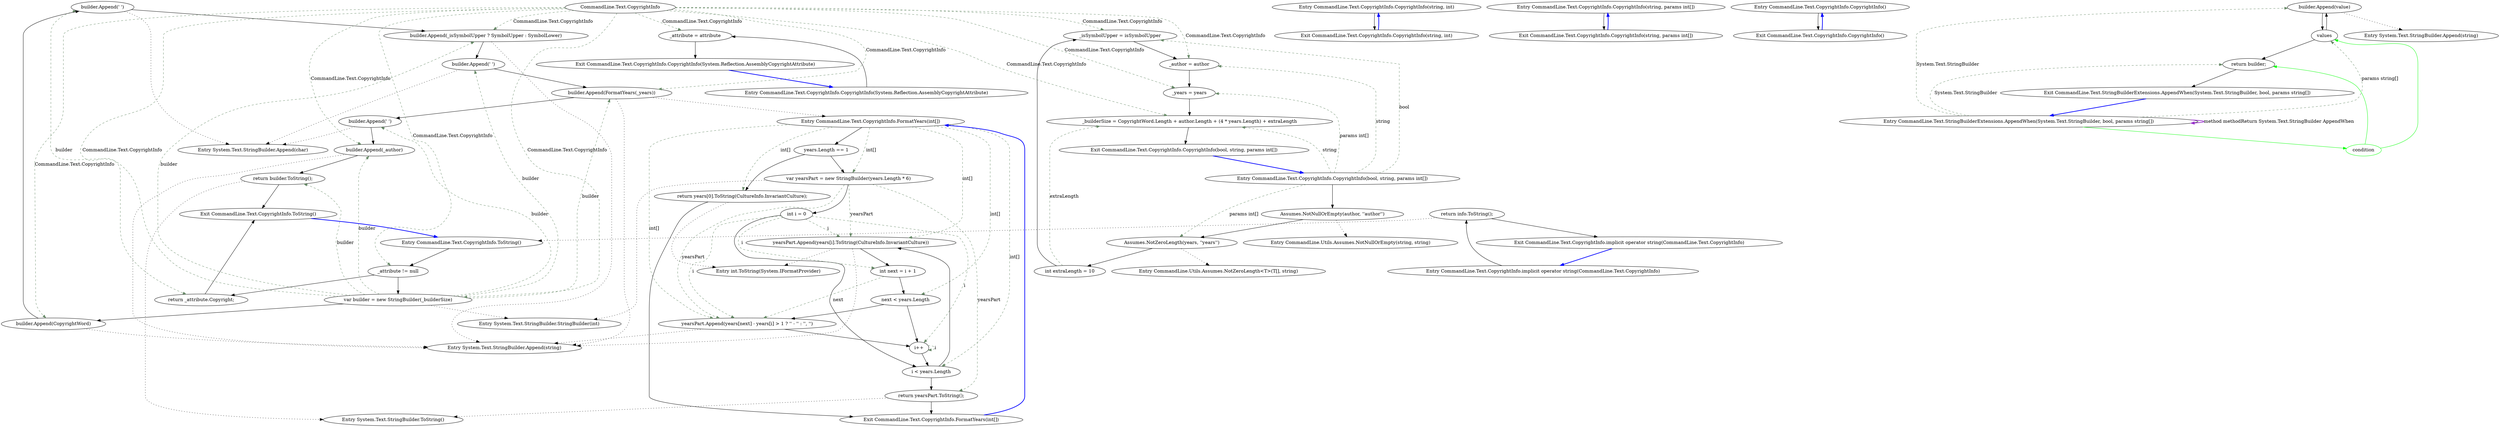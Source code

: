 digraph  {
m2_35 [label="Entry System.Text.StringBuilder.Append(char)", span="0-0", cluster="System.Text.StringBuilder.Append(char)", file="OptionSpecification.cs"];
m2_34 [label="Entry System.Text.StringBuilder.Append(string)", span="0-0", cluster="System.Text.StringBuilder.Append(string)", file="OptionSpecification.cs"];
m2_19 [label="Entry CommandLine.Utils.Assumes.NotZeroLength<T>(T[], string)", span="70-70", cluster="CommandLine.Utils.Assumes.NotZeroLength<T>(T[], string)", file="OptionSpecification.cs"];
m2_33 [label="Entry System.Text.StringBuilder.StringBuilder(int)", span="0-0", cluster="System.Text.StringBuilder.StringBuilder(int)", file="OptionSpecification.cs"];
m2_5 [label="Entry CommandLine.Text.CopyrightInfo.CopyrightInfo(string, int)", span="70-70", cluster="CommandLine.Text.CopyrightInfo.CopyrightInfo(string, int)", file="OptionSpecification.cs"];
m2_6 [label="Exit CommandLine.Text.CopyrightInfo.CopyrightInfo(string, int)", span="70-70", cluster="CommandLine.Text.CopyrightInfo.CopyrightInfo(string, int)", file="OptionSpecification.cs"];
m2_9 [label="Entry CommandLine.Text.CopyrightInfo.CopyrightInfo(bool, string, params int[])", span="97-97", cluster="CommandLine.Text.CopyrightInfo.CopyrightInfo(bool, string, params int[])", file="OptionSpecification.cs"];
m2_10 [label="Assumes.NotNullOrEmpty(author, ''author'')", span="99-99", cluster="CommandLine.Text.CopyrightInfo.CopyrightInfo(bool, string, params int[])", file="OptionSpecification.cs"];
m2_11 [label="Assumes.NotZeroLength(years, ''years'')", span="100-100", cluster="CommandLine.Text.CopyrightInfo.CopyrightInfo(bool, string, params int[])", file="OptionSpecification.cs"];
m2_13 [label="_isSymbolUpper = isSymbolUpper", span="103-103", cluster="CommandLine.Text.CopyrightInfo.CopyrightInfo(bool, string, params int[])", file="OptionSpecification.cs"];
m2_14 [label="_author = author", span="104-104", cluster="CommandLine.Text.CopyrightInfo.CopyrightInfo(bool, string, params int[])", file="OptionSpecification.cs"];
m2_15 [label="_years = years", span="105-105", cluster="CommandLine.Text.CopyrightInfo.CopyrightInfo(bool, string, params int[])", file="OptionSpecification.cs"];
m2_16 [label="_builderSize = CopyrightWord.Length + author.Length + (4 * years.Length) + extraLength", span="106-106", cluster="CommandLine.Text.CopyrightInfo.CopyrightInfo(bool, string, params int[])", file="OptionSpecification.cs"];
m2_12 [label="int extraLength = 10", span="102-102", cluster="CommandLine.Text.CopyrightInfo.CopyrightInfo(bool, string, params int[])", file="OptionSpecification.cs"];
m2_17 [label="Exit CommandLine.Text.CopyrightInfo.CopyrightInfo(bool, string, params int[])", span="97-97", cluster="CommandLine.Text.CopyrightInfo.CopyrightInfo(bool, string, params int[])", file="OptionSpecification.cs"];
m2_18 [label="Entry CommandLine.Utils.Assumes.NotNullOrEmpty(string, string)", span="54-54", cluster="CommandLine.Utils.Assumes.NotNullOrEmpty(string, string)", file="OptionSpecification.cs"];
m2_53 [label="Entry int.ToString(System.IFormatProvider)", span="0-0", cluster="int.ToString(System.IFormatProvider)", file="OptionSpecification.cs"];
m2_38 [label="Entry CommandLine.Text.CopyrightInfo.implicit operator string(CommandLine.Text.CopyrightInfo)", span="136-136", cluster="CommandLine.Text.CopyrightInfo.implicit operator string(CommandLine.Text.CopyrightInfo)", file="OptionSpecification.cs"];
m2_39 [label="return info.ToString();", span="138-138", cluster="CommandLine.Text.CopyrightInfo.implicit operator string(CommandLine.Text.CopyrightInfo)", file="OptionSpecification.cs"];
m2_40 [label="Exit CommandLine.Text.CopyrightInfo.implicit operator string(CommandLine.Text.CopyrightInfo)", span="136-136", cluster="CommandLine.Text.CopyrightInfo.implicit operator string(CommandLine.Text.CopyrightInfo)", file="OptionSpecification.cs"];
m2_20 [label="Entry CommandLine.Text.CopyrightInfo.ToString()", span="113-113", cluster="CommandLine.Text.CopyrightInfo.ToString()", file="OptionSpecification.cs"];
m2_21 [label="_attribute != null", span="115-115", cluster="CommandLine.Text.CopyrightInfo.ToString()", file="OptionSpecification.cs"];
m2_22 [label="return _attribute.Copyright;", span="117-117", cluster="CommandLine.Text.CopyrightInfo.ToString()", file="OptionSpecification.cs"];
m2_23 [label="var builder = new StringBuilder(_builderSize)", span="120-120", cluster="CommandLine.Text.CopyrightInfo.ToString()", file="OptionSpecification.cs"];
m2_24 [label="builder.Append(CopyrightWord)", span="121-121", cluster="CommandLine.Text.CopyrightInfo.ToString()", file="OptionSpecification.cs"];
m2_25 [label="builder.Append(' ')", span="122-122", cluster="CommandLine.Text.CopyrightInfo.ToString()", file="OptionSpecification.cs"];
m2_26 [label="builder.Append(_isSymbolUpper ? SymbolUpper : SymbolLower)", span="123-123", cluster="CommandLine.Text.CopyrightInfo.ToString()", file="OptionSpecification.cs"];
m2_27 [label="builder.Append(' ')", span="124-124", cluster="CommandLine.Text.CopyrightInfo.ToString()", file="OptionSpecification.cs"];
m2_28 [label="builder.Append(FormatYears(_years))", span="125-125", cluster="CommandLine.Text.CopyrightInfo.ToString()", file="OptionSpecification.cs"];
m2_29 [label="builder.Append(' ')", span="126-126", cluster="CommandLine.Text.CopyrightInfo.ToString()", file="OptionSpecification.cs"];
m2_30 [label="builder.Append(_author)", span="127-127", cluster="CommandLine.Text.CopyrightInfo.ToString()", file="OptionSpecification.cs"];
m2_31 [label="return builder.ToString();", span="128-128", cluster="CommandLine.Text.CopyrightInfo.ToString()", file="OptionSpecification.cs"];
m2_32 [label="Exit CommandLine.Text.CopyrightInfo.ToString()", span="113-113", cluster="CommandLine.Text.CopyrightInfo.ToString()", file="OptionSpecification.cs"];
m2_36 [label="Entry CommandLine.Text.CopyrightInfo.FormatYears(int[])", span="155-155", cluster="CommandLine.Text.CopyrightInfo.FormatYears(int[])", file="OptionSpecification.cs"];
m2_41 [label="years.Length == 1", span="157-157", cluster="CommandLine.Text.CopyrightInfo.FormatYears(int[])", file="OptionSpecification.cs"];
m2_42 [label="return years[0].ToString(CultureInfo.InvariantCulture);", span="159-159", cluster="CommandLine.Text.CopyrightInfo.FormatYears(int[])", file="OptionSpecification.cs"];
m2_43 [label="var yearsPart = new StringBuilder(years.Length * 6)", span="161-161", cluster="CommandLine.Text.CopyrightInfo.FormatYears(int[])", file="OptionSpecification.cs"];
m2_45 [label="i < years.Length", span="162-162", cluster="CommandLine.Text.CopyrightInfo.FormatYears(int[])", file="OptionSpecification.cs"];
m2_46 [label="yearsPart.Append(years[i].ToString(CultureInfo.InvariantCulture))", span="164-164", cluster="CommandLine.Text.CopyrightInfo.FormatYears(int[])", file="OptionSpecification.cs"];
m2_48 [label="next < years.Length", span="166-166", cluster="CommandLine.Text.CopyrightInfo.FormatYears(int[])", file="OptionSpecification.cs"];
m2_49 [label="yearsPart.Append(years[next] - years[i] > 1 ? '' - '' : '', '')", span="168-168", cluster="CommandLine.Text.CopyrightInfo.FormatYears(int[])", file="OptionSpecification.cs"];
m2_44 [label="int i = 0", span="162-162", cluster="CommandLine.Text.CopyrightInfo.FormatYears(int[])", file="OptionSpecification.cs"];
m2_51 [label="return yearsPart.ToString();", span="171-171", cluster="CommandLine.Text.CopyrightInfo.FormatYears(int[])", file="OptionSpecification.cs"];
m2_47 [label="int next = i + 1", span="165-165", cluster="CommandLine.Text.CopyrightInfo.FormatYears(int[])", file="OptionSpecification.cs"];
m2_50 [label="i++", span="162-162", cluster="CommandLine.Text.CopyrightInfo.FormatYears(int[])", file="OptionSpecification.cs"];
m2_52 [label="Exit CommandLine.Text.CopyrightInfo.FormatYears(int[])", span="155-155", cluster="CommandLine.Text.CopyrightInfo.FormatYears(int[])", file="OptionSpecification.cs"];
m2_7 [label="Entry CommandLine.Text.CopyrightInfo.CopyrightInfo(string, params int[])", span="83-83", cluster="CommandLine.Text.CopyrightInfo.CopyrightInfo(string, params int[])", file="OptionSpecification.cs"];
m2_8 [label="Exit CommandLine.Text.CopyrightInfo.CopyrightInfo(string, params int[])", span="83-83", cluster="CommandLine.Text.CopyrightInfo.CopyrightInfo(string, params int[])", file="OptionSpecification.cs"];
m2_37 [label="Entry System.Text.StringBuilder.ToString()", span="0-0", cluster="System.Text.StringBuilder.ToString()", file="OptionSpecification.cs"];
m2_3 [label="Entry CommandLine.Text.CopyrightInfo.CopyrightInfo()", span="59-59", cluster="CommandLine.Text.CopyrightInfo.CopyrightInfo()", file="OptionSpecification.cs"];
m2_4 [label="Exit CommandLine.Text.CopyrightInfo.CopyrightInfo()", span="59-59", cluster="CommandLine.Text.CopyrightInfo.CopyrightInfo()", file="OptionSpecification.cs"];
m2_0 [label="Entry CommandLine.Text.CopyrightInfo.CopyrightInfo(System.Reflection.AssemblyCopyrightAttribute)", span="51-51", cluster="CommandLine.Text.CopyrightInfo.CopyrightInfo(System.Reflection.AssemblyCopyrightAttribute)", file="OptionSpecification.cs"];
m2_1 [label="_attribute = attribute", span="53-53", cluster="CommandLine.Text.CopyrightInfo.CopyrightInfo(System.Reflection.AssemblyCopyrightAttribute)", file="OptionSpecification.cs"];
m2_2 [label="Exit CommandLine.Text.CopyrightInfo.CopyrightInfo(System.Reflection.AssemblyCopyrightAttribute)", span="51-51", cluster="CommandLine.Text.CopyrightInfo.CopyrightInfo(System.Reflection.AssemblyCopyrightAttribute)", file="OptionSpecification.cs"];
m2_54 [label="CommandLine.Text.CopyrightInfo", span="", file="OptionSpecification.cs"];
m3_6 [label="Entry System.Text.StringBuilder.Append(string)", span="0-0", cluster="System.Text.StringBuilder.Append(string)", file="StringBuilderExtensions.cs"];
m3_0 [label="Entry CommandLine.Text.StringBuilderExtensions.AppendWhen(System.Text.StringBuilder, bool, params string[])", span="9-9", cluster="CommandLine.Text.StringBuilderExtensions.AppendWhen(System.Text.StringBuilder, bool, params string[])", file="StringBuilderExtensions.cs"];
m3_1 [label=condition, span="11-11", cluster="CommandLine.Text.StringBuilderExtensions.AppendWhen(System.Text.StringBuilder, bool, params string[])", color=green, community=0, file="StringBuilderExtensions.cs"];
m3_2 [label=values, span="13-13", cluster="CommandLine.Text.StringBuilderExtensions.AppendWhen(System.Text.StringBuilder, bool, params string[])", file="StringBuilderExtensions.cs"];
m3_4 [label="return builder;", span="18-18", cluster="CommandLine.Text.StringBuilderExtensions.AppendWhen(System.Text.StringBuilder, bool, params string[])", file="StringBuilderExtensions.cs"];
m3_3 [label="builder.Append(value)", span="15-15", cluster="CommandLine.Text.StringBuilderExtensions.AppendWhen(System.Text.StringBuilder, bool, params string[])", file="StringBuilderExtensions.cs"];
m3_5 [label="Exit CommandLine.Text.StringBuilderExtensions.AppendWhen(System.Text.StringBuilder, bool, params string[])", span="9-9", cluster="CommandLine.Text.StringBuilderExtensions.AppendWhen(System.Text.StringBuilder, bool, params string[])", file="StringBuilderExtensions.cs"];
m2_5 -> m2_6  [key=0, style=solid];
m2_6 -> m2_5  [key=0, style=bold, color=blue];
m2_9 -> m2_10  [key=0, style=solid];
m2_9 -> m2_11  [key=1, style=dashed, color=darkseagreen4, label="params int[]"];
m2_9 -> m2_13  [key=1, style=dashed, color=darkseagreen4, label=bool];
m2_9 -> m2_14  [key=1, style=dashed, color=darkseagreen4, label=string];
m2_9 -> m2_15  [key=1, style=dashed, color=darkseagreen4, label="params int[]"];
m2_9 -> m2_16  [key=1, style=dashed, color=darkseagreen4, label=string];
m2_10 -> m2_11  [key=0, style=solid];
m2_10 -> m2_18  [key=2, style=dotted];
m2_11 -> m2_12  [key=0, style=solid];
m2_11 -> m2_19  [key=2, style=dotted];
m2_13 -> m2_14  [key=0, style=solid];
m2_14 -> m2_15  [key=0, style=solid];
m2_15 -> m2_16  [key=0, style=solid];
m2_16 -> m2_17  [key=0, style=solid];
m2_12 -> m2_13  [key=0, style=solid];
m2_12 -> m2_16  [key=1, style=dashed, color=darkseagreen4, label=extraLength];
m2_17 -> m2_9  [key=0, style=bold, color=blue];
m2_38 -> m2_39  [key=0, style=solid];
m2_39 -> m2_40  [key=0, style=solid];
m2_39 -> m2_20  [key=2, style=dotted];
m2_40 -> m2_38  [key=0, style=bold, color=blue];
m2_20 -> m2_21  [key=0, style=solid];
m2_21 -> m2_22  [key=0, style=solid];
m2_21 -> m2_23  [key=0, style=solid];
m2_22 -> m2_32  [key=0, style=solid];
m2_23 -> m2_24  [key=0, style=solid];
m2_23 -> m2_33  [key=2, style=dotted];
m2_23 -> m2_25  [key=1, style=dashed, color=darkseagreen4, label=builder];
m2_23 -> m2_26  [key=1, style=dashed, color=darkseagreen4, label=builder];
m2_23 -> m2_27  [key=1, style=dashed, color=darkseagreen4, label=builder];
m2_23 -> m2_28  [key=1, style=dashed, color=darkseagreen4, label=builder];
m2_23 -> m2_29  [key=1, style=dashed, color=darkseagreen4, label=builder];
m2_23 -> m2_30  [key=1, style=dashed, color=darkseagreen4, label=builder];
m2_23 -> m2_31  [key=1, style=dashed, color=darkseagreen4, label=builder];
m2_24 -> m2_25  [key=0, style=solid];
m2_24 -> m2_34  [key=2, style=dotted];
m2_25 -> m2_26  [key=0, style=solid];
m2_25 -> m2_35  [key=2, style=dotted];
m2_26 -> m2_27  [key=0, style=solid];
m2_26 -> m2_34  [key=2, style=dotted];
m2_27 -> m2_28  [key=0, style=solid];
m2_27 -> m2_35  [key=2, style=dotted];
m2_28 -> m2_29  [key=0, style=solid];
m2_28 -> m2_36  [key=2, style=dotted];
m2_28 -> m2_34  [key=2, style=dotted];
m2_29 -> m2_30  [key=0, style=solid];
m2_29 -> m2_35  [key=2, style=dotted];
m2_30 -> m2_31  [key=0, style=solid];
m2_30 -> m2_34  [key=2, style=dotted];
m2_31 -> m2_32  [key=0, style=solid];
m2_31 -> m2_37  [key=2, style=dotted];
m2_32 -> m2_20  [key=0, style=bold, color=blue];
m2_36 -> m2_41  [key=0, style=solid];
m2_36 -> m2_42  [key=1, style=dashed, color=darkseagreen4, label="int[]"];
m2_36 -> m2_43  [key=1, style=dashed, color=darkseagreen4, label="int[]"];
m2_36 -> m2_45  [key=1, style=dashed, color=darkseagreen4, label="int[]"];
m2_36 -> m2_46  [key=1, style=dashed, color=darkseagreen4, label="int[]"];
m2_36 -> m2_48  [key=1, style=dashed, color=darkseagreen4, label="int[]"];
m2_36 -> m2_49  [key=1, style=dashed, color=darkseagreen4, label="int[]"];
m2_41 -> m2_42  [key=0, style=solid];
m2_41 -> m2_43  [key=0, style=solid];
m2_42 -> m2_52  [key=0, style=solid];
m2_42 -> m2_53  [key=2, style=dotted];
m2_43 -> m2_44  [key=0, style=solid];
m2_43 -> m2_33  [key=2, style=dotted];
m2_43 -> m2_46  [key=1, style=dashed, color=darkseagreen4, label=yearsPart];
m2_43 -> m2_49  [key=1, style=dashed, color=darkseagreen4, label=yearsPart];
m2_43 -> m2_51  [key=1, style=dashed, color=darkseagreen4, label=yearsPart];
m2_45 -> m2_46  [key=0, style=solid];
m2_45 -> m2_51  [key=0, style=solid];
m2_46 -> m2_47  [key=0, style=solid];
m2_46 -> m2_53  [key=2, style=dotted];
m2_46 -> m2_34  [key=2, style=dotted];
m2_48 -> m2_49  [key=0, style=solid];
m2_48 -> m2_50  [key=0, style=solid];
m2_49 -> m2_50  [key=0, style=solid];
m2_49 -> m2_34  [key=2, style=dotted];
m2_44 -> m2_45  [key=0, style=solid];
m2_44 -> m2_46  [key=1, style=dashed, color=darkseagreen4, label=i];
m2_44 -> m2_47  [key=1, style=dashed, color=darkseagreen4, label=i];
m2_44 -> m2_49  [key=1, style=dashed, color=darkseagreen4, label=i];
m2_44 -> m2_50  [key=1, style=dashed, color=darkseagreen4, label=i];
m2_51 -> m2_52  [key=0, style=solid];
m2_51 -> m2_37  [key=2, style=dotted];
m2_47 -> m2_48  [key=0, style=solid];
m2_47 -> m2_49  [key=1, style=dashed, color=darkseagreen4, label=next];
m2_50 -> m2_45  [key=0, style=solid];
m2_50 -> m2_50  [key=1, style=dashed, color=darkseagreen4, label=i];
m2_52 -> m2_36  [key=0, style=bold, color=blue];
m2_7 -> m2_8  [key=0, style=solid];
m2_8 -> m2_7  [key=0, style=bold, color=blue];
m2_3 -> m2_4  [key=0, style=solid];
m2_4 -> m2_3  [key=0, style=bold, color=blue];
m2_0 -> m2_1  [key=0, style=solid];
m2_1 -> m2_2  [key=0, style=solid];
m2_2 -> m2_0  [key=0, style=bold, color=blue];
m2_54 -> m2_1  [key=1, style=dashed, color=darkseagreen4, label="CommandLine.Text.CopyrightInfo"];
m2_54 -> m2_13  [key=1, style=dashed, color=darkseagreen4, label="CommandLine.Text.CopyrightInfo"];
m2_54 -> m2_14  [key=1, style=dashed, color=darkseagreen4, label="CommandLine.Text.CopyrightInfo"];
m2_54 -> m2_15  [key=1, style=dashed, color=darkseagreen4, label="CommandLine.Text.CopyrightInfo"];
m2_54 -> m2_16  [key=1, style=dashed, color=darkseagreen4, label="CommandLine.Text.CopyrightInfo"];
m2_54 -> m2_21  [key=1, style=dashed, color=darkseagreen4, label="CommandLine.Text.CopyrightInfo"];
m2_54 -> m2_22  [key=1, style=dashed, color=darkseagreen4, label="CommandLine.Text.CopyrightInfo"];
m2_54 -> m2_23  [key=1, style=dashed, color=darkseagreen4, label="CommandLine.Text.CopyrightInfo"];
m2_54 -> m2_24  [key=1, style=dashed, color=darkseagreen4, label="CommandLine.Text.CopyrightInfo"];
m2_54 -> m2_26  [key=1, style=dashed, color=darkseagreen4, label="CommandLine.Text.CopyrightInfo"];
m2_54 -> m2_28  [key=1, style=dashed, color=darkseagreen4, label="CommandLine.Text.CopyrightInfo"];
m2_54 -> m2_30  [key=1, style=dashed, color=darkseagreen4, label="CommandLine.Text.CopyrightInfo"];
m3_0 -> m3_1  [key=0, style=solid, color=green];
m3_0 -> m3_0  [key=3, color=darkorchid, style=bold, label="method methodReturn System.Text.StringBuilder AppendWhen"];
m3_0 -> m3_2  [key=1, style=dashed, color=darkseagreen4, label="params string[]"];
m3_0 -> m3_3  [key=1, style=dashed, color=darkseagreen4, label="System.Text.StringBuilder"];
m3_0 -> m3_4  [key=1, style=dashed, color=darkseagreen4, label="System.Text.StringBuilder"];
m3_1 -> m3_2  [key=0, style=solid, color=green];
m3_1 -> m3_4  [key=0, style=solid, color=green];
m3_2 -> m3_3  [key=0, style=solid];
m3_2 -> m3_4  [key=0, style=solid];
m3_4 -> m3_5  [key=0, style=solid];
m3_3 -> m3_2  [key=0, style=solid];
m3_3 -> m3_6  [key=2, style=dotted];
m3_5 -> m3_0  [key=0, style=bold, color=blue];
}
